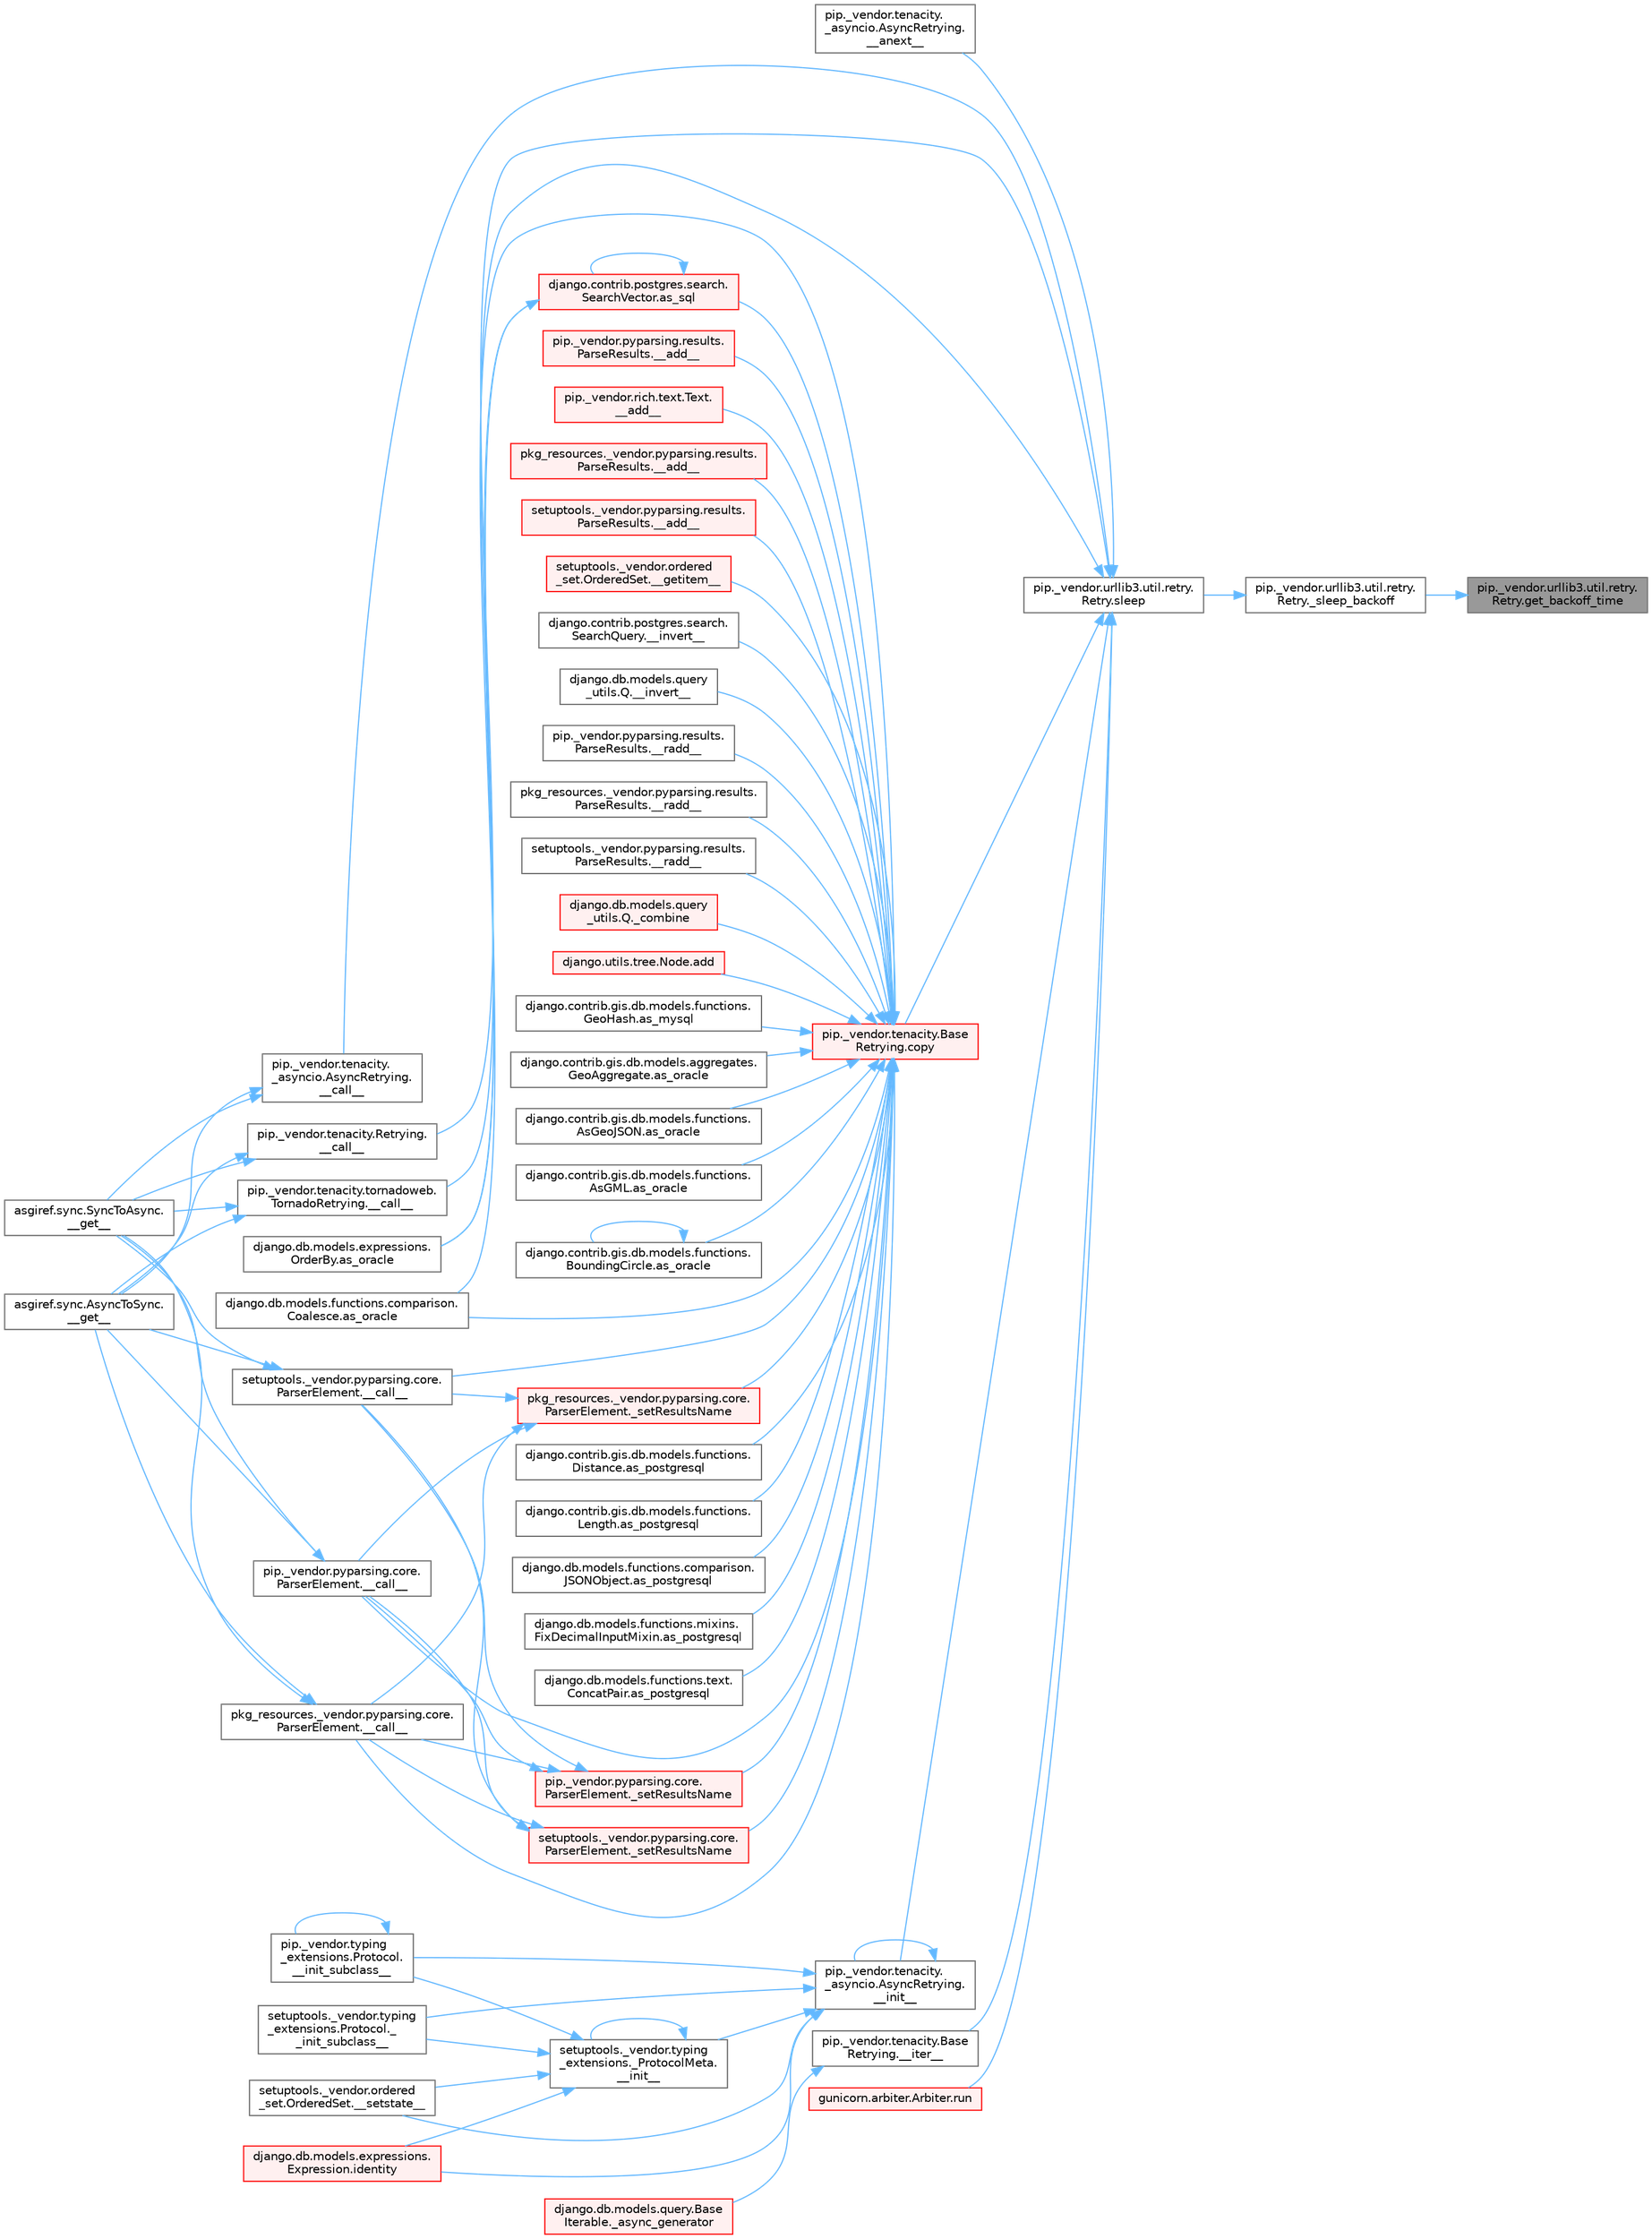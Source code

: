 digraph "pip._vendor.urllib3.util.retry.Retry.get_backoff_time"
{
 // LATEX_PDF_SIZE
  bgcolor="transparent";
  edge [fontname=Helvetica,fontsize=10,labelfontname=Helvetica,labelfontsize=10];
  node [fontname=Helvetica,fontsize=10,shape=box,height=0.2,width=0.4];
  rankdir="RL";
  Node1 [id="Node000001",label="pip._vendor.urllib3.util.retry.\lRetry.get_backoff_time",height=0.2,width=0.4,color="gray40", fillcolor="grey60", style="filled", fontcolor="black",tooltip=" "];
  Node1 -> Node2 [id="edge1_Node000001_Node000002",dir="back",color="steelblue1",style="solid",tooltip=" "];
  Node2 [id="Node000002",label="pip._vendor.urllib3.util.retry.\lRetry._sleep_backoff",height=0.2,width=0.4,color="grey40", fillcolor="white", style="filled",URL="$classpip_1_1__vendor_1_1urllib3_1_1util_1_1retry_1_1_retry.html#ac55cd8c05be0cd30599deec7dce25c06",tooltip=" "];
  Node2 -> Node3 [id="edge2_Node000002_Node000003",dir="back",color="steelblue1",style="solid",tooltip=" "];
  Node3 [id="Node000003",label="pip._vendor.urllib3.util.retry.\lRetry.sleep",height=0.2,width=0.4,color="grey40", fillcolor="white", style="filled",URL="$classpip_1_1__vendor_1_1urllib3_1_1util_1_1retry_1_1_retry.html#adfe30778c43ba3dbb4bdfc1958490699",tooltip=" "];
  Node3 -> Node4 [id="edge3_Node000003_Node000004",dir="back",color="steelblue1",style="solid",tooltip=" "];
  Node4 [id="Node000004",label="pip._vendor.tenacity.\l_asyncio.AsyncRetrying.\l__anext__",height=0.2,width=0.4,color="grey40", fillcolor="white", style="filled",URL="$classpip_1_1__vendor_1_1tenacity_1_1__asyncio_1_1_async_retrying.html#a1575b36187fa6965784e2ae5217416e9",tooltip=" "];
  Node3 -> Node5 [id="edge4_Node000003_Node000005",dir="back",color="steelblue1",style="solid",tooltip=" "];
  Node5 [id="Node000005",label="pip._vendor.tenacity.\l_asyncio.AsyncRetrying.\l__call__",height=0.2,width=0.4,color="grey40", fillcolor="white", style="filled",URL="$classpip_1_1__vendor_1_1tenacity_1_1__asyncio_1_1_async_retrying.html#a3cde4ad1e712990e14fe6b2db9d62895",tooltip=" "];
  Node5 -> Node6 [id="edge5_Node000005_Node000006",dir="back",color="steelblue1",style="solid",tooltip=" "];
  Node6 [id="Node000006",label="asgiref.sync.AsyncToSync.\l__get__",height=0.2,width=0.4,color="grey40", fillcolor="white", style="filled",URL="$classasgiref_1_1sync_1_1_async_to_sync.html#a23e9ef7a73da98dad9e3f4e65846969b",tooltip=" "];
  Node5 -> Node7 [id="edge6_Node000005_Node000007",dir="back",color="steelblue1",style="solid",tooltip=" "];
  Node7 [id="Node000007",label="asgiref.sync.SyncToAsync.\l__get__",height=0.2,width=0.4,color="grey40", fillcolor="white", style="filled",URL="$classasgiref_1_1sync_1_1_sync_to_async.html#aebdfbe3f01079a529fd2f39810597381",tooltip=" "];
  Node3 -> Node8 [id="edge7_Node000003_Node000008",dir="back",color="steelblue1",style="solid",tooltip=" "];
  Node8 [id="Node000008",label="pip._vendor.tenacity.Retrying.\l__call__",height=0.2,width=0.4,color="grey40", fillcolor="white", style="filled",URL="$classpip_1_1__vendor_1_1tenacity_1_1_retrying.html#ad0728b915bd400f2ca26c1f88e2c9e64",tooltip=" "];
  Node8 -> Node6 [id="edge8_Node000008_Node000006",dir="back",color="steelblue1",style="solid",tooltip=" "];
  Node8 -> Node7 [id="edge9_Node000008_Node000007",dir="back",color="steelblue1",style="solid",tooltip=" "];
  Node3 -> Node9 [id="edge10_Node000003_Node000009",dir="back",color="steelblue1",style="solid",tooltip=" "];
  Node9 [id="Node000009",label="pip._vendor.tenacity.tornadoweb.\lTornadoRetrying.__call__",height=0.2,width=0.4,color="grey40", fillcolor="white", style="filled",URL="$classpip_1_1__vendor_1_1tenacity_1_1tornadoweb_1_1_tornado_retrying.html#a995d92f4e6155f03a54238952acf2c3a",tooltip=" "];
  Node9 -> Node6 [id="edge11_Node000009_Node000006",dir="back",color="steelblue1",style="solid",tooltip=" "];
  Node9 -> Node7 [id="edge12_Node000009_Node000007",dir="back",color="steelblue1",style="solid",tooltip=" "];
  Node3 -> Node10 [id="edge13_Node000003_Node000010",dir="back",color="steelblue1",style="solid",tooltip=" "];
  Node10 [id="Node000010",label="pip._vendor.tenacity.\l_asyncio.AsyncRetrying.\l__init__",height=0.2,width=0.4,color="grey40", fillcolor="white", style="filled",URL="$classpip_1_1__vendor_1_1tenacity_1_1__asyncio_1_1_async_retrying.html#a4398696a273a65f2288411933b901ae0",tooltip=" "];
  Node10 -> Node10 [id="edge14_Node000010_Node000010",dir="back",color="steelblue1",style="solid",tooltip=" "];
  Node10 -> Node11 [id="edge15_Node000010_Node000011",dir="back",color="steelblue1",style="solid",tooltip=" "];
  Node11 [id="Node000011",label="setuptools._vendor.typing\l_extensions._ProtocolMeta.\l__init__",height=0.2,width=0.4,color="grey40", fillcolor="white", style="filled",URL="$classsetuptools_1_1__vendor_1_1typing__extensions_1_1___protocol_meta.html#a7bbaff8ac6d19534b46bca363ee0b43a",tooltip=" "];
  Node11 -> Node11 [id="edge16_Node000011_Node000011",dir="back",color="steelblue1",style="solid",tooltip=" "];
  Node11 -> Node12 [id="edge17_Node000011_Node000012",dir="back",color="steelblue1",style="solid",tooltip=" "];
  Node12 [id="Node000012",label="pip._vendor.typing\l_extensions.Protocol.\l__init_subclass__",height=0.2,width=0.4,color="grey40", fillcolor="white", style="filled",URL="$classpip_1_1__vendor_1_1typing__extensions_1_1_protocol.html#a2916efc86cebb8aba6deb7fd30b33988",tooltip=" "];
  Node12 -> Node12 [id="edge18_Node000012_Node000012",dir="back",color="steelblue1",style="solid",tooltip=" "];
  Node11 -> Node13 [id="edge19_Node000011_Node000013",dir="back",color="steelblue1",style="solid",tooltip=" "];
  Node13 [id="Node000013",label="setuptools._vendor.typing\l_extensions.Protocol._\l_init_subclass__",height=0.2,width=0.4,color="grey40", fillcolor="white", style="filled",URL="$classsetuptools_1_1__vendor_1_1typing__extensions_1_1_protocol.html#ac6cbebc092a4724ab3704c5334059874",tooltip=" "];
  Node11 -> Node14 [id="edge20_Node000011_Node000014",dir="back",color="steelblue1",style="solid",tooltip=" "];
  Node14 [id="Node000014",label="setuptools._vendor.ordered\l_set.OrderedSet.__setstate__",height=0.2,width=0.4,color="grey40", fillcolor="white", style="filled",URL="$classsetuptools_1_1__vendor_1_1ordered__set_1_1_ordered_set.html#aa7f7de9d987829525d06db565fe1b4a1",tooltip=" "];
  Node11 -> Node15 [id="edge21_Node000011_Node000015",dir="back",color="steelblue1",style="solid",tooltip=" "];
  Node15 [id="Node000015",label="django.db.models.expressions.\lExpression.identity",height=0.2,width=0.4,color="red", fillcolor="#FFF0F0", style="filled",URL="$classdjango_1_1db_1_1models_1_1expressions_1_1_expression.html#a10048810b5eb8641acf3bc150731b925",tooltip=" "];
  Node10 -> Node12 [id="edge22_Node000010_Node000012",dir="back",color="steelblue1",style="solid",tooltip=" "];
  Node10 -> Node13 [id="edge23_Node000010_Node000013",dir="back",color="steelblue1",style="solid",tooltip=" "];
  Node10 -> Node14 [id="edge24_Node000010_Node000014",dir="back",color="steelblue1",style="solid",tooltip=" "];
  Node10 -> Node15 [id="edge25_Node000010_Node000015",dir="back",color="steelblue1",style="solid",tooltip=" "];
  Node3 -> Node42 [id="edge26_Node000003_Node000042",dir="back",color="steelblue1",style="solid",tooltip=" "];
  Node42 [id="Node000042",label="pip._vendor.tenacity.Base\lRetrying.__iter__",height=0.2,width=0.4,color="grey40", fillcolor="white", style="filled",URL="$classpip_1_1__vendor_1_1tenacity_1_1_base_retrying.html#a3ea9b4e00e29cd042bc8d0b8be4d9339",tooltip=" "];
  Node42 -> Node43 [id="edge27_Node000042_Node000043",dir="back",color="steelblue1",style="solid",tooltip=" "];
  Node43 [id="Node000043",label="django.db.models.query.Base\lIterable._async_generator",height=0.2,width=0.4,color="red", fillcolor="#FFF0F0", style="filled",URL="$classdjango_1_1db_1_1models_1_1query_1_1_base_iterable.html#a3ecc2267976bc6628d1fe84d78355144",tooltip=" "];
  Node3 -> Node45 [id="edge28_Node000003_Node000045",dir="back",color="steelblue1",style="solid",tooltip=" "];
  Node45 [id="Node000045",label="pip._vendor.tenacity.Base\lRetrying.copy",height=0.2,width=0.4,color="red", fillcolor="#FFF0F0", style="filled",URL="$classpip_1_1__vendor_1_1tenacity_1_1_base_retrying.html#a3b3c595a4448cf55ebb3d1f3660bea88",tooltip=" "];
  Node45 -> Node46 [id="edge29_Node000045_Node000046",dir="back",color="steelblue1",style="solid",tooltip=" "];
  Node46 [id="Node000046",label="pip._vendor.pyparsing.results.\lParseResults.__add__",height=0.2,width=0.4,color="red", fillcolor="#FFF0F0", style="filled",URL="$classpip_1_1__vendor_1_1pyparsing_1_1results_1_1_parse_results.html#a3d042ec44a5277aec415d0527b3aa0f2",tooltip=" "];
  Node45 -> Node48 [id="edge30_Node000045_Node000048",dir="back",color="steelblue1",style="solid",tooltip=" "];
  Node48 [id="Node000048",label="pip._vendor.rich.text.Text.\l__add__",height=0.2,width=0.4,color="red", fillcolor="#FFF0F0", style="filled",URL="$classpip_1_1__vendor_1_1rich_1_1text_1_1_text.html#a53ddbcca645bcd523cc7875ede6a2691",tooltip=" "];
  Node45 -> Node49 [id="edge31_Node000045_Node000049",dir="back",color="steelblue1",style="solid",tooltip=" "];
  Node49 [id="Node000049",label="pkg_resources._vendor.pyparsing.results.\lParseResults.__add__",height=0.2,width=0.4,color="red", fillcolor="#FFF0F0", style="filled",URL="$classpkg__resources_1_1__vendor_1_1pyparsing_1_1results_1_1_parse_results.html#aac08c0df1060499bad944971ca3442b9",tooltip=" "];
  Node45 -> Node50 [id="edge32_Node000045_Node000050",dir="back",color="steelblue1",style="solid",tooltip=" "];
  Node50 [id="Node000050",label="setuptools._vendor.pyparsing.results.\lParseResults.__add__",height=0.2,width=0.4,color="red", fillcolor="#FFF0F0", style="filled",URL="$classsetuptools_1_1__vendor_1_1pyparsing_1_1results_1_1_parse_results.html#afddc4e6ba70870fb80a50fb1f12f43e3",tooltip=" "];
  Node45 -> Node51 [id="edge33_Node000045_Node000051",dir="back",color="steelblue1",style="solid",tooltip=" "];
  Node51 [id="Node000051",label="pip._vendor.pyparsing.core.\lParserElement.__call__",height=0.2,width=0.4,color="grey40", fillcolor="white", style="filled",URL="$classpip_1_1__vendor_1_1pyparsing_1_1core_1_1_parser_element.html#a2f5f22bc974026e007e59ad948002d7d",tooltip=" "];
  Node51 -> Node6 [id="edge34_Node000051_Node000006",dir="back",color="steelblue1",style="solid",tooltip=" "];
  Node51 -> Node7 [id="edge35_Node000051_Node000007",dir="back",color="steelblue1",style="solid",tooltip=" "];
  Node45 -> Node52 [id="edge36_Node000045_Node000052",dir="back",color="steelblue1",style="solid",tooltip=" "];
  Node52 [id="Node000052",label="pkg_resources._vendor.pyparsing.core.\lParserElement.__call__",height=0.2,width=0.4,color="grey40", fillcolor="white", style="filled",URL="$classpkg__resources_1_1__vendor_1_1pyparsing_1_1core_1_1_parser_element.html#afcbb17119d97bfa6d626db404fc46c5d",tooltip=" "];
  Node52 -> Node6 [id="edge37_Node000052_Node000006",dir="back",color="steelblue1",style="solid",tooltip=" "];
  Node52 -> Node7 [id="edge38_Node000052_Node000007",dir="back",color="steelblue1",style="solid",tooltip=" "];
  Node45 -> Node53 [id="edge39_Node000045_Node000053",dir="back",color="steelblue1",style="solid",tooltip=" "];
  Node53 [id="Node000053",label="setuptools._vendor.pyparsing.core.\lParserElement.__call__",height=0.2,width=0.4,color="grey40", fillcolor="white", style="filled",URL="$classsetuptools_1_1__vendor_1_1pyparsing_1_1core_1_1_parser_element.html#a28d20326a3f54e2777adc97073328291",tooltip=" "];
  Node53 -> Node6 [id="edge40_Node000053_Node000006",dir="back",color="steelblue1",style="solid",tooltip=" "];
  Node53 -> Node7 [id="edge41_Node000053_Node000007",dir="back",color="steelblue1",style="solid",tooltip=" "];
  Node45 -> Node54 [id="edge42_Node000045_Node000054",dir="back",color="steelblue1",style="solid",tooltip=" "];
  Node54 [id="Node000054",label="setuptools._vendor.ordered\l_set.OrderedSet.__getitem__",height=0.2,width=0.4,color="red", fillcolor="#FFF0F0", style="filled",URL="$classsetuptools_1_1__vendor_1_1ordered__set_1_1_ordered_set.html#aaa8657c0e85788ac2555cc46176b060c",tooltip=" "];
  Node45 -> Node147 [id="edge43_Node000045_Node000147",dir="back",color="steelblue1",style="solid",tooltip=" "];
  Node147 [id="Node000147",label="django.contrib.postgres.search.\lSearchQuery.__invert__",height=0.2,width=0.4,color="grey40", fillcolor="white", style="filled",URL="$classdjango_1_1contrib_1_1postgres_1_1search_1_1_search_query.html#ac6a7b74e22559ee2d0e348855bb3d42f",tooltip=" "];
  Node45 -> Node148 [id="edge44_Node000045_Node000148",dir="back",color="steelblue1",style="solid",tooltip=" "];
  Node148 [id="Node000148",label="django.db.models.query\l_utils.Q.__invert__",height=0.2,width=0.4,color="grey40", fillcolor="white", style="filled",URL="$classdjango_1_1db_1_1models_1_1query__utils_1_1_q.html#aaeda3970880cceb191cb640593f80bdf",tooltip=" "];
  Node45 -> Node149 [id="edge45_Node000045_Node000149",dir="back",color="steelblue1",style="solid",tooltip=" "];
  Node149 [id="Node000149",label="pip._vendor.pyparsing.results.\lParseResults.__radd__",height=0.2,width=0.4,color="grey40", fillcolor="white", style="filled",URL="$classpip_1_1__vendor_1_1pyparsing_1_1results_1_1_parse_results.html#afe7d2f27df6497e29cb2cfcd08d8dd40",tooltip=" "];
  Node45 -> Node150 [id="edge46_Node000045_Node000150",dir="back",color="steelblue1",style="solid",tooltip=" "];
  Node150 [id="Node000150",label="pkg_resources._vendor.pyparsing.results.\lParseResults.__radd__",height=0.2,width=0.4,color="grey40", fillcolor="white", style="filled",URL="$classpkg__resources_1_1__vendor_1_1pyparsing_1_1results_1_1_parse_results.html#a7a988886fbf5c1a9187986384e4df86a",tooltip=" "];
  Node45 -> Node151 [id="edge47_Node000045_Node000151",dir="back",color="steelblue1",style="solid",tooltip=" "];
  Node151 [id="Node000151",label="setuptools._vendor.pyparsing.results.\lParseResults.__radd__",height=0.2,width=0.4,color="grey40", fillcolor="white", style="filled",URL="$classsetuptools_1_1__vendor_1_1pyparsing_1_1results_1_1_parse_results.html#ae4ccddd5f7c4b56e755d4742bc029335",tooltip=" "];
  Node45 -> Node152 [id="edge48_Node000045_Node000152",dir="back",color="steelblue1",style="solid",tooltip=" "];
  Node152 [id="Node000152",label="django.db.models.query\l_utils.Q._combine",height=0.2,width=0.4,color="red", fillcolor="#FFF0F0", style="filled",URL="$classdjango_1_1db_1_1models_1_1query__utils_1_1_q.html#ade621b98231b73615e1aa3a726560c55",tooltip=" "];
  Node45 -> Node165 [id="edge49_Node000045_Node000165",dir="back",color="steelblue1",style="solid",tooltip=" "];
  Node165 [id="Node000165",label="pip._vendor.pyparsing.core.\lParserElement._setResultsName",height=0.2,width=0.4,color="red", fillcolor="#FFF0F0", style="filled",URL="$classpip_1_1__vendor_1_1pyparsing_1_1core_1_1_parser_element.html#a4682554ec6560cf3d1060cba60212b54",tooltip=" "];
  Node165 -> Node51 [id="edge50_Node000165_Node000051",dir="back",color="steelblue1",style="solid",tooltip=" "];
  Node165 -> Node52 [id="edge51_Node000165_Node000052",dir="back",color="steelblue1",style="solid",tooltip=" "];
  Node165 -> Node53 [id="edge52_Node000165_Node000053",dir="back",color="steelblue1",style="solid",tooltip=" "];
  Node45 -> Node169 [id="edge53_Node000045_Node000169",dir="back",color="steelblue1",style="solid",tooltip=" "];
  Node169 [id="Node000169",label="pkg_resources._vendor.pyparsing.core.\lParserElement._setResultsName",height=0.2,width=0.4,color="red", fillcolor="#FFF0F0", style="filled",URL="$classpkg__resources_1_1__vendor_1_1pyparsing_1_1core_1_1_parser_element.html#a84c9abb71474719f0beed3a171d4d031",tooltip=" "];
  Node169 -> Node51 [id="edge54_Node000169_Node000051",dir="back",color="steelblue1",style="solid",tooltip=" "];
  Node169 -> Node52 [id="edge55_Node000169_Node000052",dir="back",color="steelblue1",style="solid",tooltip=" "];
  Node169 -> Node53 [id="edge56_Node000169_Node000053",dir="back",color="steelblue1",style="solid",tooltip=" "];
  Node45 -> Node170 [id="edge57_Node000045_Node000170",dir="back",color="steelblue1",style="solid",tooltip=" "];
  Node170 [id="Node000170",label="setuptools._vendor.pyparsing.core.\lParserElement._setResultsName",height=0.2,width=0.4,color="red", fillcolor="#FFF0F0", style="filled",URL="$classsetuptools_1_1__vendor_1_1pyparsing_1_1core_1_1_parser_element.html#ad1c3dd5ac98b4103f6c2a679005e141b",tooltip=" "];
  Node170 -> Node51 [id="edge58_Node000170_Node000051",dir="back",color="steelblue1",style="solid",tooltip=" "];
  Node170 -> Node52 [id="edge59_Node000170_Node000052",dir="back",color="steelblue1",style="solid",tooltip=" "];
  Node170 -> Node53 [id="edge60_Node000170_Node000053",dir="back",color="steelblue1",style="solid",tooltip=" "];
  Node45 -> Node171 [id="edge61_Node000045_Node000171",dir="back",color="steelblue1",style="solid",tooltip=" "];
  Node171 [id="Node000171",label="django.utils.tree.Node.add",height=0.2,width=0.4,color="red", fillcolor="#FFF0F0", style="filled",URL="$classdjango_1_1utils_1_1tree_1_1_node.html#a2c883d105b5c9cfd32bff72c7469f18c",tooltip=" "];
  Node45 -> Node307 [id="edge62_Node000045_Node000307",dir="back",color="steelblue1",style="solid",tooltip=" "];
  Node307 [id="Node000307",label="django.contrib.gis.db.models.functions.\lGeoHash.as_mysql",height=0.2,width=0.4,color="grey40", fillcolor="white", style="filled",URL="$classdjango_1_1contrib_1_1gis_1_1db_1_1models_1_1functions_1_1_geo_hash.html#a68a859b5c99e8450f6a4df79ef08fd89",tooltip=" "];
  Node45 -> Node308 [id="edge63_Node000045_Node000308",dir="back",color="steelblue1",style="solid",tooltip=" "];
  Node308 [id="Node000308",label="django.contrib.gis.db.models.aggregates.\lGeoAggregate.as_oracle",height=0.2,width=0.4,color="grey40", fillcolor="white", style="filled",URL="$classdjango_1_1contrib_1_1gis_1_1db_1_1models_1_1aggregates_1_1_geo_aggregate.html#a537ce307d50a80a372c22e07a9f25fa6",tooltip=" "];
  Node45 -> Node309 [id="edge64_Node000045_Node000309",dir="back",color="steelblue1",style="solid",tooltip=" "];
  Node309 [id="Node000309",label="django.contrib.gis.db.models.functions.\lAsGeoJSON.as_oracle",height=0.2,width=0.4,color="grey40", fillcolor="white", style="filled",URL="$classdjango_1_1contrib_1_1gis_1_1db_1_1models_1_1functions_1_1_as_geo_j_s_o_n.html#ae6e5acc7a92749f69dc7b18a973ffaae",tooltip=" "];
  Node45 -> Node310 [id="edge65_Node000045_Node000310",dir="back",color="steelblue1",style="solid",tooltip=" "];
  Node310 [id="Node000310",label="django.contrib.gis.db.models.functions.\lAsGML.as_oracle",height=0.2,width=0.4,color="grey40", fillcolor="white", style="filled",URL="$classdjango_1_1contrib_1_1gis_1_1db_1_1models_1_1functions_1_1_as_g_m_l.html#a0a70238d2ad8f058ef86dbfc6e8f3566",tooltip=" "];
  Node45 -> Node311 [id="edge66_Node000045_Node000311",dir="back",color="steelblue1",style="solid",tooltip=" "];
  Node311 [id="Node000311",label="django.contrib.gis.db.models.functions.\lBoundingCircle.as_oracle",height=0.2,width=0.4,color="grey40", fillcolor="white", style="filled",URL="$classdjango_1_1contrib_1_1gis_1_1db_1_1models_1_1functions_1_1_bounding_circle.html#a63203e27009441455a424b3a41593cd6",tooltip=" "];
  Node311 -> Node311 [id="edge67_Node000311_Node000311",dir="back",color="steelblue1",style="solid",tooltip=" "];
  Node45 -> Node312 [id="edge68_Node000045_Node000312",dir="back",color="steelblue1",style="solid",tooltip=" "];
  Node312 [id="Node000312",label="django.db.models.expressions.\lOrderBy.as_oracle",height=0.2,width=0.4,color="grey40", fillcolor="white", style="filled",URL="$classdjango_1_1db_1_1models_1_1expressions_1_1_order_by.html#af9b6ede9b0df85d6bcf54f983b3a8f6a",tooltip=" "];
  Node45 -> Node313 [id="edge69_Node000045_Node000313",dir="back",color="steelblue1",style="solid",tooltip=" "];
  Node313 [id="Node000313",label="django.db.models.functions.comparison.\lCoalesce.as_oracle",height=0.2,width=0.4,color="grey40", fillcolor="white", style="filled",URL="$classdjango_1_1db_1_1models_1_1functions_1_1comparison_1_1_coalesce.html#a1bbeea180ef3ef4d8ba5d51d33d6ef85",tooltip=" "];
  Node45 -> Node314 [id="edge70_Node000045_Node000314",dir="back",color="steelblue1",style="solid",tooltip=" "];
  Node314 [id="Node000314",label="django.contrib.gis.db.models.functions.\lDistance.as_postgresql",height=0.2,width=0.4,color="grey40", fillcolor="white", style="filled",URL="$classdjango_1_1contrib_1_1gis_1_1db_1_1models_1_1functions_1_1_distance.html#aa3844ad184f636fc69dec6e4ec51bce5",tooltip=" "];
  Node45 -> Node315 [id="edge71_Node000045_Node000315",dir="back",color="steelblue1",style="solid",tooltip=" "];
  Node315 [id="Node000315",label="django.contrib.gis.db.models.functions.\lLength.as_postgresql",height=0.2,width=0.4,color="grey40", fillcolor="white", style="filled",URL="$classdjango_1_1contrib_1_1gis_1_1db_1_1models_1_1functions_1_1_length.html#a32b7fc6b989a562d19b2ef3ea8a4d5aa",tooltip=" "];
  Node45 -> Node316 [id="edge72_Node000045_Node000316",dir="back",color="steelblue1",style="solid",tooltip=" "];
  Node316 [id="Node000316",label="django.db.models.functions.comparison.\lJSONObject.as_postgresql",height=0.2,width=0.4,color="grey40", fillcolor="white", style="filled",URL="$classdjango_1_1db_1_1models_1_1functions_1_1comparison_1_1_j_s_o_n_object.html#a43063faf2ecdd6c9dd3b5cae48336fac",tooltip=" "];
  Node45 -> Node317 [id="edge73_Node000045_Node000317",dir="back",color="steelblue1",style="solid",tooltip=" "];
  Node317 [id="Node000317",label="django.db.models.functions.mixins.\lFixDecimalInputMixin.as_postgresql",height=0.2,width=0.4,color="grey40", fillcolor="white", style="filled",URL="$classdjango_1_1db_1_1models_1_1functions_1_1mixins_1_1_fix_decimal_input_mixin.html#a064b38a679e55776f87518bc24a2f4a0",tooltip=" "];
  Node45 -> Node318 [id="edge74_Node000045_Node000318",dir="back",color="steelblue1",style="solid",tooltip=" "];
  Node318 [id="Node000318",label="django.db.models.functions.text.\lConcatPair.as_postgresql",height=0.2,width=0.4,color="grey40", fillcolor="white", style="filled",URL="$classdjango_1_1db_1_1models_1_1functions_1_1text_1_1_concat_pair.html#a8880d9c18439ef9091fa52b5121689db",tooltip=" "];
  Node45 -> Node319 [id="edge75_Node000045_Node000319",dir="back",color="steelblue1",style="solid",tooltip=" "];
  Node319 [id="Node000319",label="django.contrib.postgres.search.\lSearchVector.as_sql",height=0.2,width=0.4,color="red", fillcolor="#FFF0F0", style="filled",URL="$classdjango_1_1contrib_1_1postgres_1_1search_1_1_search_vector.html#a05812851011102db0b0966e4853bb77a",tooltip=" "];
  Node319 -> Node312 [id="edge76_Node000319_Node000312",dir="back",color="steelblue1",style="solid",tooltip=" "];
  Node319 -> Node313 [id="edge77_Node000319_Node000313",dir="back",color="steelblue1",style="solid",tooltip=" "];
  Node319 -> Node319 [id="edge78_Node000319_Node000319",dir="back",color="steelblue1",style="solid",tooltip=" "];
  Node3 -> Node1414 [id="edge79_Node000003_Node001414",dir="back",color="steelblue1",style="solid",tooltip=" "];
  Node1414 [id="Node001414",label="gunicorn.arbiter.Arbiter.run",height=0.2,width=0.4,color="red", fillcolor="#FFF0F0", style="filled",URL="$classgunicorn_1_1arbiter_1_1_arbiter.html#a690c034511f5f267e7da7478590701a9",tooltip=" "];
}
